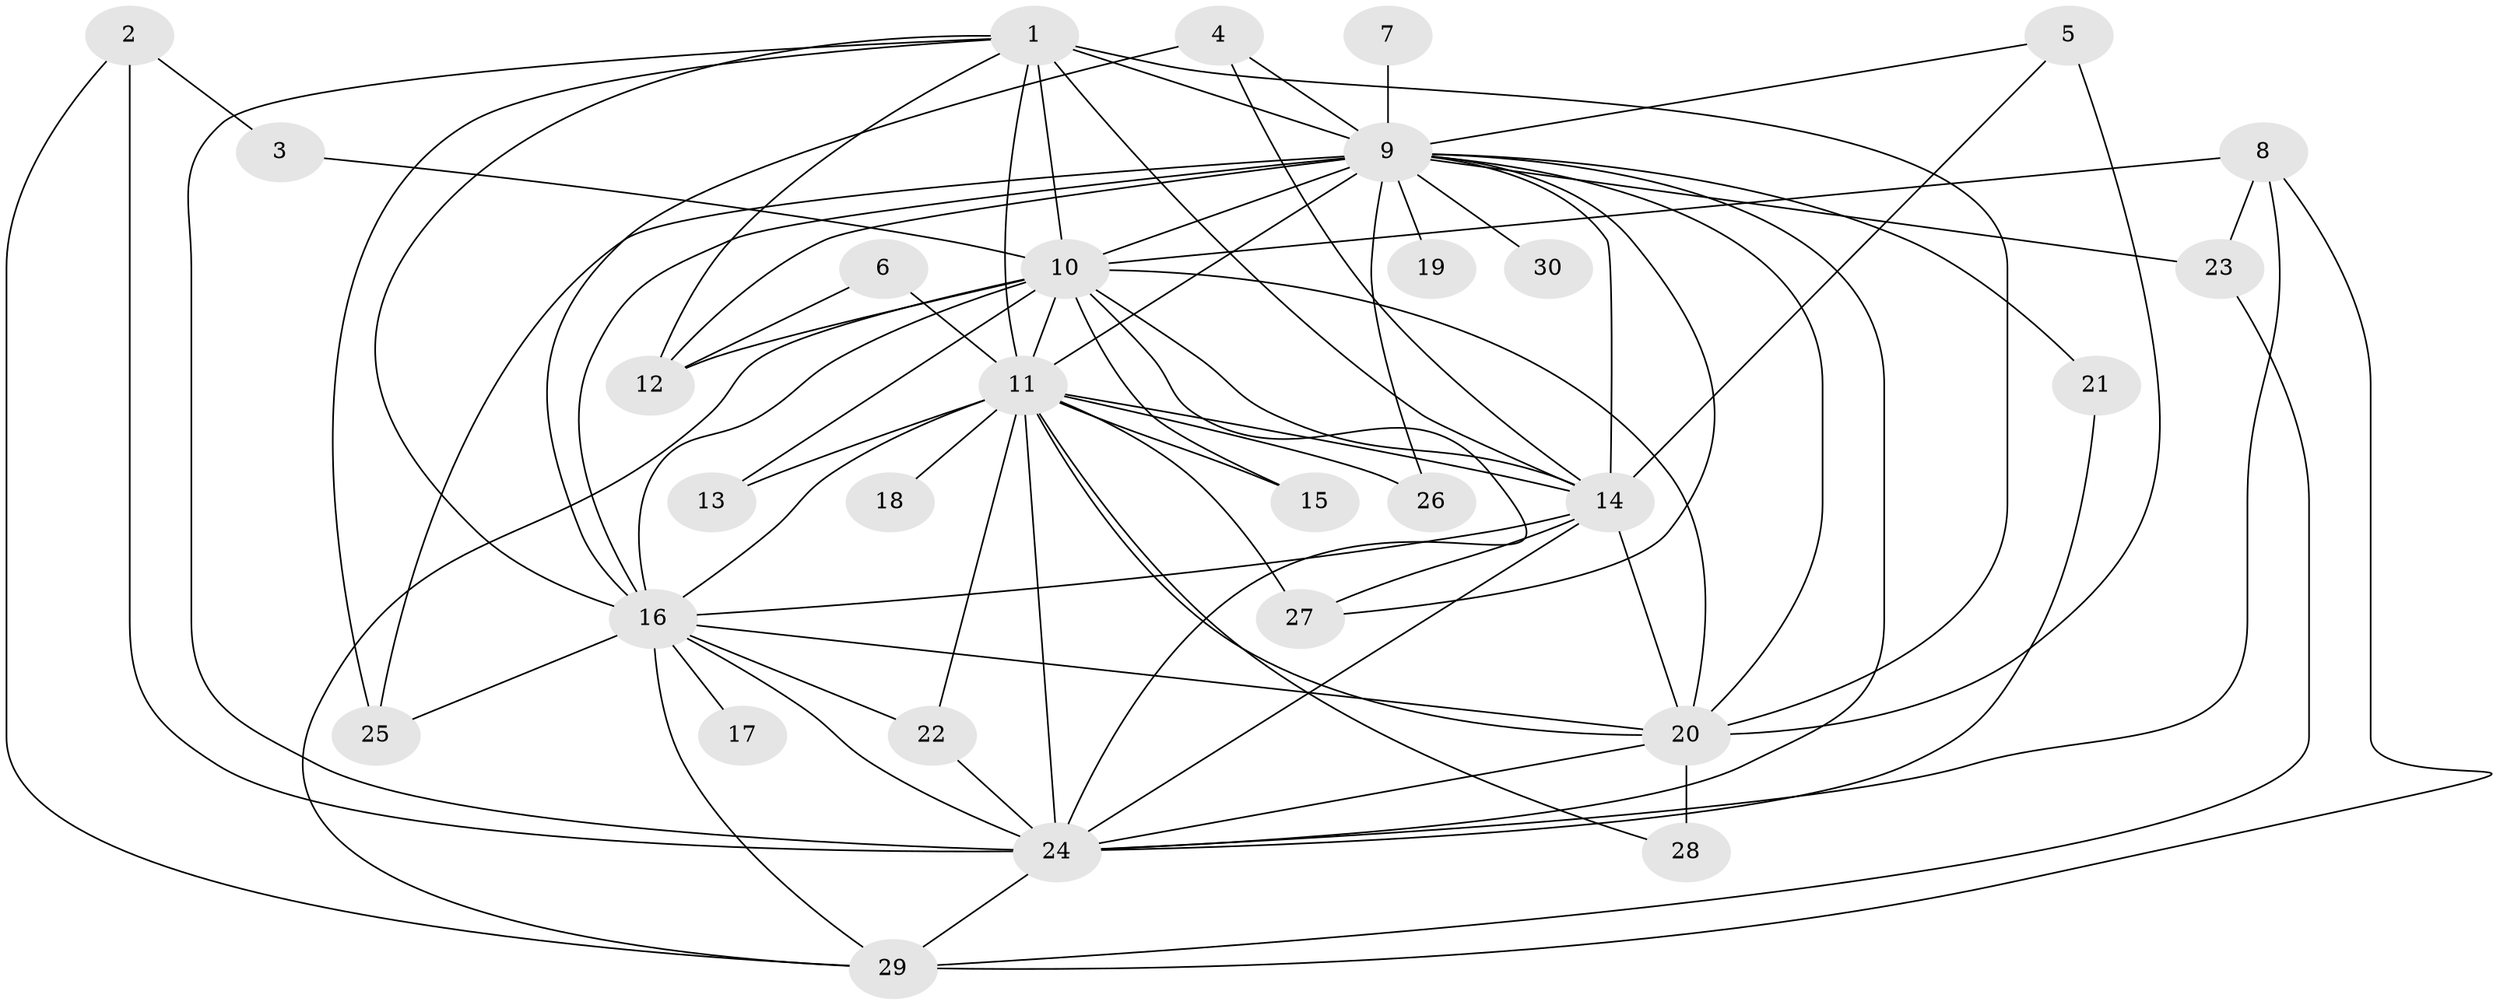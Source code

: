 // original degree distribution, {16: 0.03389830508474576, 12: 0.01694915254237288, 21: 0.01694915254237288, 13: 0.03389830508474576, 14: 0.01694915254237288, 18: 0.03389830508474576, 25: 0.01694915254237288, 3: 0.1694915254237288, 6: 0.01694915254237288, 4: 0.06779661016949153, 2: 0.576271186440678}
// Generated by graph-tools (version 1.1) at 2025/01/03/09/25 03:01:19]
// undirected, 30 vertices, 76 edges
graph export_dot {
graph [start="1"]
  node [color=gray90,style=filled];
  1;
  2;
  3;
  4;
  5;
  6;
  7;
  8;
  9;
  10;
  11;
  12;
  13;
  14;
  15;
  16;
  17;
  18;
  19;
  20;
  21;
  22;
  23;
  24;
  25;
  26;
  27;
  28;
  29;
  30;
  1 -- 9 [weight=1.0];
  1 -- 10 [weight=3.0];
  1 -- 11 [weight=1.0];
  1 -- 12 [weight=1.0];
  1 -- 14 [weight=2.0];
  1 -- 16 [weight=1.0];
  1 -- 20 [weight=3.0];
  1 -- 24 [weight=3.0];
  1 -- 25 [weight=1.0];
  2 -- 3 [weight=1.0];
  2 -- 24 [weight=1.0];
  2 -- 29 [weight=1.0];
  3 -- 10 [weight=2.0];
  4 -- 9 [weight=1.0];
  4 -- 14 [weight=1.0];
  4 -- 16 [weight=1.0];
  5 -- 9 [weight=1.0];
  5 -- 14 [weight=1.0];
  5 -- 20 [weight=1.0];
  6 -- 11 [weight=2.0];
  6 -- 12 [weight=1.0];
  7 -- 9 [weight=1.0];
  8 -- 10 [weight=1.0];
  8 -- 23 [weight=1.0];
  8 -- 24 [weight=1.0];
  8 -- 29 [weight=1.0];
  9 -- 10 [weight=3.0];
  9 -- 11 [weight=1.0];
  9 -- 12 [weight=1.0];
  9 -- 14 [weight=1.0];
  9 -- 16 [weight=1.0];
  9 -- 19 [weight=1.0];
  9 -- 20 [weight=2.0];
  9 -- 21 [weight=1.0];
  9 -- 23 [weight=1.0];
  9 -- 24 [weight=1.0];
  9 -- 25 [weight=1.0];
  9 -- 26 [weight=1.0];
  9 -- 27 [weight=1.0];
  9 -- 30 [weight=1.0];
  10 -- 11 [weight=2.0];
  10 -- 12 [weight=1.0];
  10 -- 13 [weight=1.0];
  10 -- 14 [weight=2.0];
  10 -- 15 [weight=1.0];
  10 -- 16 [weight=4.0];
  10 -- 20 [weight=5.0];
  10 -- 24 [weight=2.0];
  10 -- 29 [weight=1.0];
  11 -- 13 [weight=1.0];
  11 -- 14 [weight=1.0];
  11 -- 15 [weight=1.0];
  11 -- 16 [weight=1.0];
  11 -- 18 [weight=1.0];
  11 -- 20 [weight=4.0];
  11 -- 22 [weight=1.0];
  11 -- 24 [weight=1.0];
  11 -- 26 [weight=1.0];
  11 -- 27 [weight=1.0];
  11 -- 28 [weight=1.0];
  14 -- 16 [weight=1.0];
  14 -- 20 [weight=2.0];
  14 -- 24 [weight=1.0];
  14 -- 27 [weight=1.0];
  16 -- 17 [weight=1.0];
  16 -- 20 [weight=2.0];
  16 -- 22 [weight=2.0];
  16 -- 24 [weight=1.0];
  16 -- 25 [weight=1.0];
  16 -- 29 [weight=1.0];
  20 -- 24 [weight=2.0];
  20 -- 28 [weight=2.0];
  21 -- 24 [weight=1.0];
  22 -- 24 [weight=1.0];
  23 -- 29 [weight=1.0];
  24 -- 29 [weight=1.0];
}
